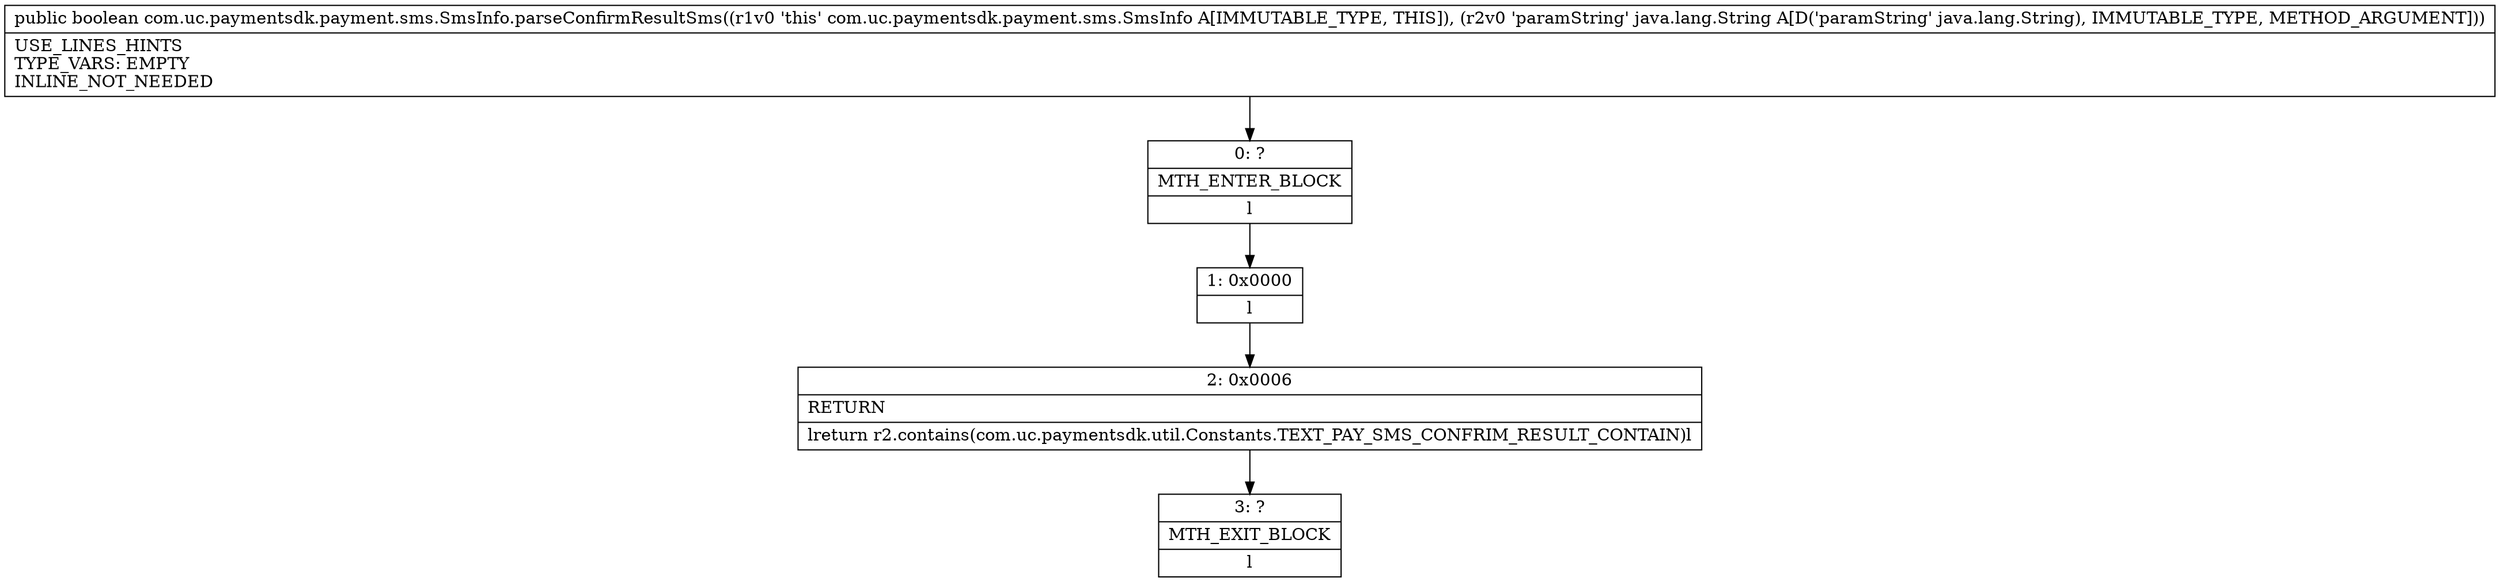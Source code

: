 digraph "CFG forcom.uc.paymentsdk.payment.sms.SmsInfo.parseConfirmResultSms(Ljava\/lang\/String;)Z" {
Node_0 [shape=record,label="{0\:\ ?|MTH_ENTER_BLOCK\l|l}"];
Node_1 [shape=record,label="{1\:\ 0x0000|l}"];
Node_2 [shape=record,label="{2\:\ 0x0006|RETURN\l|lreturn r2.contains(com.uc.paymentsdk.util.Constants.TEXT_PAY_SMS_CONFRIM_RESULT_CONTAIN)l}"];
Node_3 [shape=record,label="{3\:\ ?|MTH_EXIT_BLOCK\l|l}"];
MethodNode[shape=record,label="{public boolean com.uc.paymentsdk.payment.sms.SmsInfo.parseConfirmResultSms((r1v0 'this' com.uc.paymentsdk.payment.sms.SmsInfo A[IMMUTABLE_TYPE, THIS]), (r2v0 'paramString' java.lang.String A[D('paramString' java.lang.String), IMMUTABLE_TYPE, METHOD_ARGUMENT]))  | USE_LINES_HINTS\lTYPE_VARS: EMPTY\lINLINE_NOT_NEEDED\l}"];
MethodNode -> Node_0;
Node_0 -> Node_1;
Node_1 -> Node_2;
Node_2 -> Node_3;
}

